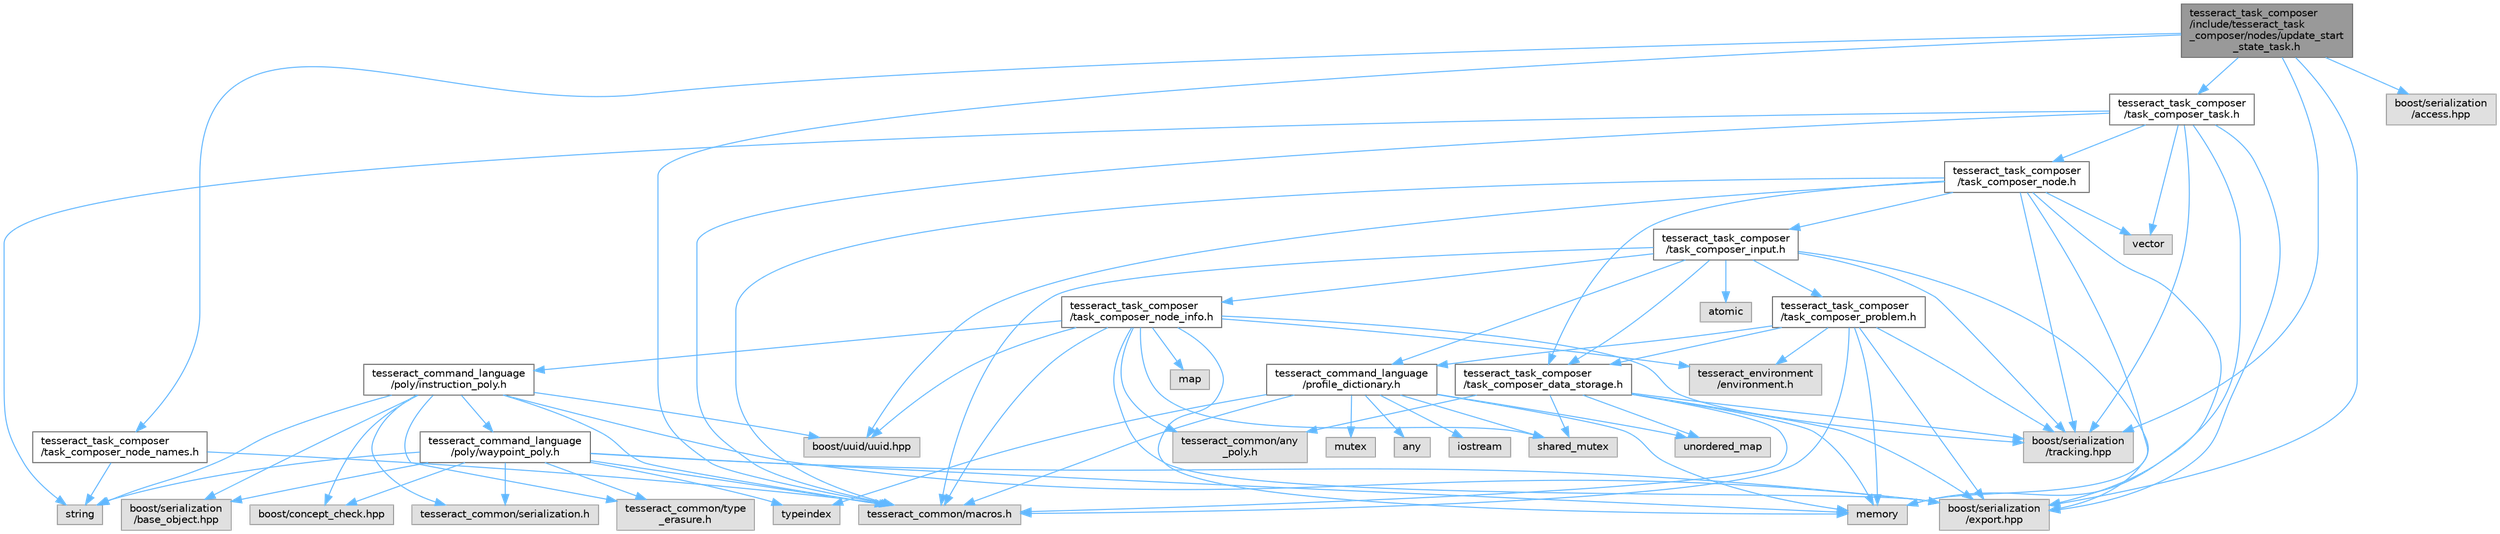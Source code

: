 digraph "tesseract_task_composer/include/tesseract_task_composer/nodes/update_start_state_task.h"
{
 // LATEX_PDF_SIZE
  bgcolor="transparent";
  edge [fontname=Helvetica,fontsize=10,labelfontname=Helvetica,labelfontsize=10];
  node [fontname=Helvetica,fontsize=10,shape=box,height=0.2,width=0.4];
  Node1 [label="tesseract_task_composer\l/include/tesseract_task\l_composer/nodes/update_start\l_state_task.h",height=0.2,width=0.4,color="gray40", fillcolor="grey60", style="filled", fontcolor="black",tooltip=" "];
  Node1 -> Node2 [color="steelblue1",style="solid"];
  Node2 [label="tesseract_common/macros.h",height=0.2,width=0.4,color="grey60", fillcolor="#E0E0E0", style="filled",tooltip=" "];
  Node1 -> Node3 [color="steelblue1",style="solid"];
  Node3 [label="boost/serialization\l/access.hpp",height=0.2,width=0.4,color="grey60", fillcolor="#E0E0E0", style="filled",tooltip=" "];
  Node1 -> Node4 [color="steelblue1",style="solid"];
  Node4 [label="tesseract_task_composer\l/task_composer_task.h",height=0.2,width=0.4,color="grey40", fillcolor="white", style="filled",URL="$da/d71/task__composer__task_8h.html",tooltip="A task in the pipeline."];
  Node4 -> Node2 [color="steelblue1",style="solid"];
  Node4 -> Node5 [color="steelblue1",style="solid"];
  Node5 [label="string",height=0.2,width=0.4,color="grey60", fillcolor="#E0E0E0", style="filled",tooltip=" "];
  Node4 -> Node6 [color="steelblue1",style="solid"];
  Node6 [label="vector",height=0.2,width=0.4,color="grey60", fillcolor="#E0E0E0", style="filled",tooltip=" "];
  Node4 -> Node7 [color="steelblue1",style="solid"];
  Node7 [label="memory",height=0.2,width=0.4,color="grey60", fillcolor="#E0E0E0", style="filled",tooltip=" "];
  Node4 -> Node8 [color="steelblue1",style="solid"];
  Node8 [label="tesseract_task_composer\l/task_composer_node.h",height=0.2,width=0.4,color="grey40", fillcolor="white", style="filled",URL="$da/dbe/task__composer__node_8h.html",tooltip="A node in the pipeline."];
  Node8 -> Node2 [color="steelblue1",style="solid"];
  Node8 -> Node7 [color="steelblue1",style="solid"];
  Node8 -> Node6 [color="steelblue1",style="solid"];
  Node8 -> Node9 [color="steelblue1",style="solid"];
  Node9 [label="boost/uuid/uuid.hpp",height=0.2,width=0.4,color="grey60", fillcolor="#E0E0E0", style="filled",tooltip=" "];
  Node8 -> Node10 [color="steelblue1",style="solid"];
  Node10 [label="tesseract_task_composer\l/task_composer_input.h",height=0.2,width=0.4,color="grey40", fillcolor="white", style="filled",URL="$db/ddf/task__composer__input_8h.html",tooltip="The input data structure to the pipeline."];
  Node10 -> Node2 [color="steelblue1",style="solid"];
  Node10 -> Node11 [color="steelblue1",style="solid"];
  Node11 [label="atomic",height=0.2,width=0.4,color="grey60", fillcolor="#E0E0E0", style="filled",tooltip=" "];
  Node10 -> Node12 [color="steelblue1",style="solid"];
  Node12 [label="tesseract_command_language\l/profile_dictionary.h",height=0.2,width=0.4,color="grey40", fillcolor="white", style="filled",URL="$dd/dd6/profile__dictionary_8h.html",tooltip="This is a profile dictionary for storing all profiles."];
  Node12 -> Node2 [color="steelblue1",style="solid"];
  Node12 -> Node13 [color="steelblue1",style="solid"];
  Node13 [label="any",height=0.2,width=0.4,color="grey60", fillcolor="#E0E0E0", style="filled",tooltip=" "];
  Node12 -> Node14 [color="steelblue1",style="solid"];
  Node14 [label="iostream",height=0.2,width=0.4,color="grey60", fillcolor="#E0E0E0", style="filled",tooltip=" "];
  Node12 -> Node15 [color="steelblue1",style="solid"];
  Node15 [label="typeindex",height=0.2,width=0.4,color="grey60", fillcolor="#E0E0E0", style="filled",tooltip=" "];
  Node12 -> Node16 [color="steelblue1",style="solid"];
  Node16 [label="unordered_map",height=0.2,width=0.4,color="grey60", fillcolor="#E0E0E0", style="filled",tooltip=" "];
  Node12 -> Node7 [color="steelblue1",style="solid"];
  Node12 -> Node17 [color="steelblue1",style="solid"];
  Node17 [label="mutex",height=0.2,width=0.4,color="grey60", fillcolor="#E0E0E0", style="filled",tooltip=" "];
  Node12 -> Node18 [color="steelblue1",style="solid"];
  Node18 [label="shared_mutex",height=0.2,width=0.4,color="grey60", fillcolor="#E0E0E0", style="filled",tooltip=" "];
  Node10 -> Node19 [color="steelblue1",style="solid"];
  Node19 [label="tesseract_task_composer\l/task_composer_data_storage.h",height=0.2,width=0.4,color="grey40", fillcolor="white", style="filled",URL="$dc/dc5/task__composer__data__storage_8h.html",tooltip="Data storage used when executing the pipeline."];
  Node19 -> Node2 [color="steelblue1",style="solid"];
  Node19 -> Node7 [color="steelblue1",style="solid"];
  Node19 -> Node16 [color="steelblue1",style="solid"];
  Node19 -> Node18 [color="steelblue1",style="solid"];
  Node19 -> Node20 [color="steelblue1",style="solid"];
  Node20 [label="tesseract_common/any\l_poly.h",height=0.2,width=0.4,color="grey60", fillcolor="#E0E0E0", style="filled",tooltip=" "];
  Node19 -> Node21 [color="steelblue1",style="solid"];
  Node21 [label="boost/serialization\l/export.hpp",height=0.2,width=0.4,color="grey60", fillcolor="#E0E0E0", style="filled",tooltip=" "];
  Node19 -> Node22 [color="steelblue1",style="solid"];
  Node22 [label="boost/serialization\l/tracking.hpp",height=0.2,width=0.4,color="grey60", fillcolor="#E0E0E0", style="filled",tooltip=" "];
  Node10 -> Node23 [color="steelblue1",style="solid"];
  Node23 [label="tesseract_task_composer\l/task_composer_node_info.h",height=0.2,width=0.4,color="grey40", fillcolor="white", style="filled",URL="$d7/d2c/task__composer__node__info_8h.html",tooltip="Task composer node info."];
  Node23 -> Node2 [color="steelblue1",style="solid"];
  Node23 -> Node7 [color="steelblue1",style="solid"];
  Node23 -> Node18 [color="steelblue1",style="solid"];
  Node23 -> Node24 [color="steelblue1",style="solid"];
  Node24 [label="map",height=0.2,width=0.4,color="grey60", fillcolor="#E0E0E0", style="filled",tooltip=" "];
  Node23 -> Node9 [color="steelblue1",style="solid"];
  Node23 -> Node25 [color="steelblue1",style="solid"];
  Node25 [label="tesseract_environment\l/environment.h",height=0.2,width=0.4,color="grey60", fillcolor="#E0E0E0", style="filled",tooltip=" "];
  Node23 -> Node26 [color="steelblue1",style="solid"];
  Node26 [label="tesseract_command_language\l/poly/instruction_poly.h",height=0.2,width=0.4,color="grey40", fillcolor="white", style="filled",URL="$d1/db1/instruction__poly_8h.html",tooltip=" "];
  Node26 -> Node2 [color="steelblue1",style="solid"];
  Node26 -> Node5 [color="steelblue1",style="solid"];
  Node26 -> Node27 [color="steelblue1",style="solid"];
  Node27 [label="boost/serialization\l/base_object.hpp",height=0.2,width=0.4,color="grey60", fillcolor="#E0E0E0", style="filled",tooltip=" "];
  Node26 -> Node21 [color="steelblue1",style="solid"];
  Node26 -> Node28 [color="steelblue1",style="solid"];
  Node28 [label="boost/concept_check.hpp",height=0.2,width=0.4,color="grey60", fillcolor="#E0E0E0", style="filled",tooltip=" "];
  Node26 -> Node9 [color="steelblue1",style="solid"];
  Node26 -> Node29 [color="steelblue1",style="solid"];
  Node29 [label="tesseract_command_language\l/poly/waypoint_poly.h",height=0.2,width=0.4,color="grey40", fillcolor="white", style="filled",URL="$d3/dc4/waypoint__poly_8h.html",tooltip=" "];
  Node29 -> Node2 [color="steelblue1",style="solid"];
  Node29 -> Node7 [color="steelblue1",style="solid"];
  Node29 -> Node5 [color="steelblue1",style="solid"];
  Node29 -> Node15 [color="steelblue1",style="solid"];
  Node29 -> Node27 [color="steelblue1",style="solid"];
  Node29 -> Node21 [color="steelblue1",style="solid"];
  Node29 -> Node28 [color="steelblue1",style="solid"];
  Node29 -> Node30 [color="steelblue1",style="solid"];
  Node30 [label="tesseract_common/serialization.h",height=0.2,width=0.4,color="grey60", fillcolor="#E0E0E0", style="filled",tooltip=" "];
  Node29 -> Node31 [color="steelblue1",style="solid"];
  Node31 [label="tesseract_common/type\l_erasure.h",height=0.2,width=0.4,color="grey60", fillcolor="#E0E0E0", style="filled",tooltip=" "];
  Node26 -> Node30 [color="steelblue1",style="solid"];
  Node26 -> Node31 [color="steelblue1",style="solid"];
  Node23 -> Node20 [color="steelblue1",style="solid"];
  Node23 -> Node21 [color="steelblue1",style="solid"];
  Node23 -> Node22 [color="steelblue1",style="solid"];
  Node10 -> Node32 [color="steelblue1",style="solid"];
  Node32 [label="tesseract_task_composer\l/task_composer_problem.h",height=0.2,width=0.4,color="grey40", fillcolor="white", style="filled",URL="$d7/d6d/task__composer__problem_8h.html",tooltip="A task composer server problem."];
  Node32 -> Node2 [color="steelblue1",style="solid"];
  Node32 -> Node7 [color="steelblue1",style="solid"];
  Node32 -> Node25 [color="steelblue1",style="solid"];
  Node32 -> Node12 [color="steelblue1",style="solid"];
  Node32 -> Node19 [color="steelblue1",style="solid"];
  Node32 -> Node21 [color="steelblue1",style="solid"];
  Node32 -> Node22 [color="steelblue1",style="solid"];
  Node10 -> Node21 [color="steelblue1",style="solid"];
  Node10 -> Node22 [color="steelblue1",style="solid"];
  Node8 -> Node19 [color="steelblue1",style="solid"];
  Node8 -> Node21 [color="steelblue1",style="solid"];
  Node8 -> Node22 [color="steelblue1",style="solid"];
  Node4 -> Node21 [color="steelblue1",style="solid"];
  Node4 -> Node22 [color="steelblue1",style="solid"];
  Node1 -> Node33 [color="steelblue1",style="solid"];
  Node33 [label="tesseract_task_composer\l/task_composer_node_names.h",height=0.2,width=0.4,color="grey40", fillcolor="white", style="filled",URL="$d3/da7/task__composer__node__names_8h.html",tooltip="Contains default node names."];
  Node33 -> Node2 [color="steelblue1",style="solid"];
  Node33 -> Node5 [color="steelblue1",style="solid"];
  Node1 -> Node21 [color="steelblue1",style="solid"];
  Node1 -> Node22 [color="steelblue1",style="solid"];
}
